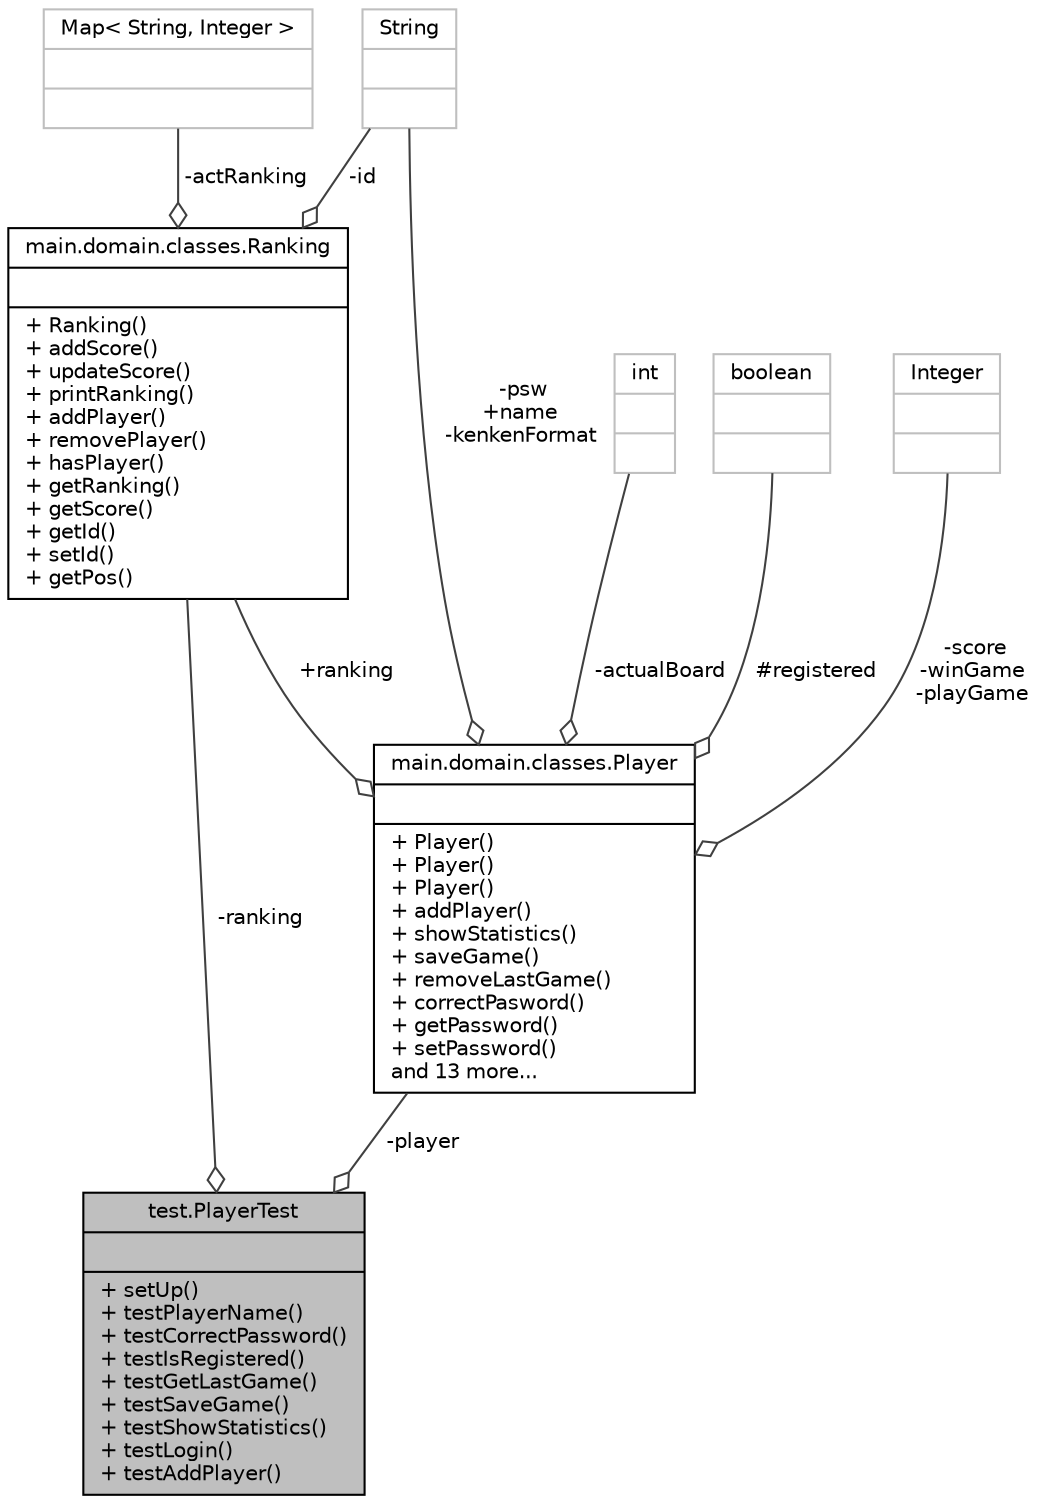 digraph "test.PlayerTest"
{
 // INTERACTIVE_SVG=YES
 // LATEX_PDF_SIZE
  edge [fontname="Helvetica",fontsize="10",labelfontname="Helvetica",labelfontsize="10"];
  node [fontname="Helvetica",fontsize="10",shape=record];
  Node1 [label="{test.PlayerTest\n||+ setUp()\l+ testPlayerName()\l+ testCorrectPassword()\l+ testIsRegistered()\l+ testGetLastGame()\l+ testSaveGame()\l+ testShowStatistics()\l+ testLogin()\l+ testAddPlayer()\l}",height=0.2,width=0.4,color="black", fillcolor="grey75", style="filled", fontcolor="black",tooltip=" "];
  Node2 -> Node1 [color="grey25",fontsize="10",style="solid",label=" -player" ,arrowhead="odiamond",fontname="Helvetica"];
  Node2 [label="{main.domain.classes.Player\n||+ Player()\l+ Player()\l+ Player()\l+ addPlayer()\l+ showStatistics()\l+ saveGame()\l+ removeLastGame()\l+ correctPasword()\l+ getPassword()\l+ setPassword()\land 13 more...\l}",height=0.2,width=0.4,color="black", fillcolor="white", style="filled",URL="$classmain_1_1domain_1_1classes_1_1Player.html",tooltip=" "];
  Node3 -> Node2 [color="grey25",fontsize="10",style="solid",label=" -score\n-winGame\n-playGame" ,arrowhead="odiamond",fontname="Helvetica"];
  Node3 [label="{Integer\n||}",height=0.2,width=0.4,color="grey75", fillcolor="white", style="filled",tooltip=" "];
  Node4 -> Node2 [color="grey25",fontsize="10",style="solid",label=" -psw\n+name\n-kenkenFormat" ,arrowhead="odiamond",fontname="Helvetica"];
  Node4 [label="{String\n||}",height=0.2,width=0.4,color="grey75", fillcolor="white", style="filled",tooltip=" "];
  Node5 -> Node2 [color="grey25",fontsize="10",style="solid",label=" +ranking" ,arrowhead="odiamond",fontname="Helvetica"];
  Node5 [label="{main.domain.classes.Ranking\n||+ Ranking()\l+ addScore()\l+ updateScore()\l+ printRanking()\l+ addPlayer()\l+ removePlayer()\l+ hasPlayer()\l+ getRanking()\l+ getScore()\l+ getId()\l+ setId()\l+ getPos()\l}",height=0.2,width=0.4,color="black", fillcolor="white", style="filled",URL="$classmain_1_1domain_1_1classes_1_1Ranking.html",tooltip=" "];
  Node4 -> Node5 [color="grey25",fontsize="10",style="solid",label=" -id" ,arrowhead="odiamond",fontname="Helvetica"];
  Node6 -> Node5 [color="grey25",fontsize="10",style="solid",label=" -actRanking" ,arrowhead="odiamond",fontname="Helvetica"];
  Node6 [label="{Map\< String, Integer \>\n||}",height=0.2,width=0.4,color="grey75", fillcolor="white", style="filled",tooltip=" "];
  Node7 -> Node2 [color="grey25",fontsize="10",style="solid",label=" -actualBoard" ,arrowhead="odiamond",fontname="Helvetica"];
  Node7 [label="{int\n||}",height=0.2,width=0.4,color="grey75", fillcolor="white", style="filled",tooltip=" "];
  Node8 -> Node2 [color="grey25",fontsize="10",style="solid",label=" #registered" ,arrowhead="odiamond",fontname="Helvetica"];
  Node8 [label="{boolean\n||}",height=0.2,width=0.4,color="grey75", fillcolor="white", style="filled",tooltip=" "];
  Node5 -> Node1 [color="grey25",fontsize="10",style="solid",label=" -ranking" ,arrowhead="odiamond",fontname="Helvetica"];
}
